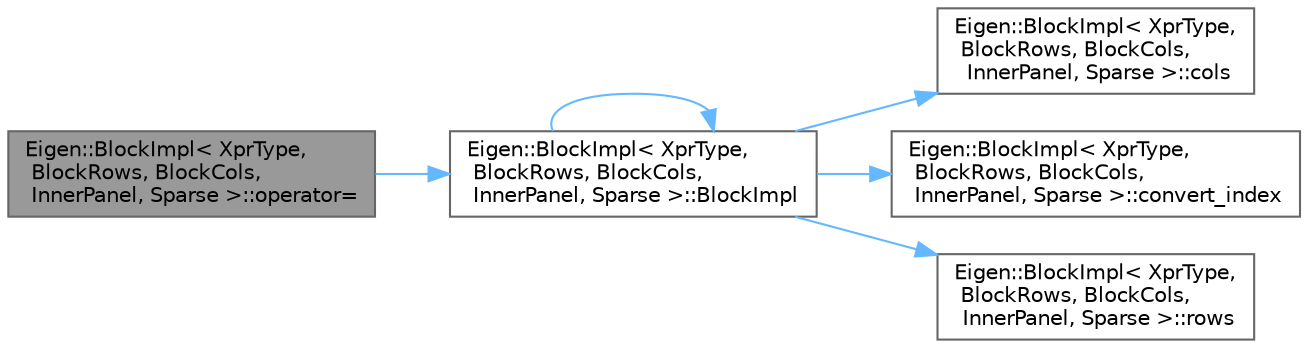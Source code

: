 digraph "Eigen::BlockImpl&lt; XprType, BlockRows, BlockCols, InnerPanel, Sparse &gt;::operator="
{
 // LATEX_PDF_SIZE
  bgcolor="transparent";
  edge [fontname=Helvetica,fontsize=10,labelfontname=Helvetica,labelfontsize=10];
  node [fontname=Helvetica,fontsize=10,shape=box,height=0.2,width=0.4];
  rankdir="LR";
  Node1 [id="Node000001",label="Eigen::BlockImpl\< XprType,\l BlockRows, BlockCols,\l InnerPanel, Sparse \>::operator=",height=0.2,width=0.4,color="gray40", fillcolor="grey60", style="filled", fontcolor="black",tooltip=" "];
  Node1 -> Node2 [id="edge6_Node000001_Node000002",color="steelblue1",style="solid",tooltip=" "];
  Node2 [id="Node000002",label="Eigen::BlockImpl\< XprType,\l BlockRows, BlockCols,\l InnerPanel, Sparse \>::BlockImpl",height=0.2,width=0.4,color="grey40", fillcolor="white", style="filled",URL="$class_eigen_1_1_block_impl_3_01_xpr_type_00_01_block_rows_00_01_block_cols_00_01_inner_panel_00_01_sparse_01_4.html#aa724feeda73e4d5d2330c6dced2d18f9",tooltip=" "];
  Node2 -> Node2 [id="edge7_Node000002_Node000002",color="steelblue1",style="solid",tooltip=" "];
  Node2 -> Node3 [id="edge8_Node000002_Node000003",color="steelblue1",style="solid",tooltip=" "];
  Node3 [id="Node000003",label="Eigen::BlockImpl\< XprType,\l BlockRows, BlockCols,\l InnerPanel, Sparse \>::cols",height=0.2,width=0.4,color="grey40", fillcolor="white", style="filled",URL="$class_eigen_1_1_block_impl_3_01_xpr_type_00_01_block_rows_00_01_block_cols_00_01_inner_panel_00_01_sparse_01_4.html#a41c66766b88e5a799dc43e632893d19e",tooltip=" "];
  Node2 -> Node4 [id="edge9_Node000002_Node000004",color="steelblue1",style="solid",tooltip=" "];
  Node4 [id="Node000004",label="Eigen::BlockImpl\< XprType,\l BlockRows, BlockCols,\l InnerPanel, Sparse \>::convert_index",height=0.2,width=0.4,color="grey40", fillcolor="white", style="filled",URL="$class_eigen_1_1_block_impl_3_01_xpr_type_00_01_block_rows_00_01_block_cols_00_01_inner_panel_00_01_sparse_01_4.html#ac94a0559670e5f5de67532f937346fbe",tooltip=" "];
  Node2 -> Node5 [id="edge10_Node000002_Node000005",color="steelblue1",style="solid",tooltip=" "];
  Node5 [id="Node000005",label="Eigen::BlockImpl\< XprType,\l BlockRows, BlockCols,\l InnerPanel, Sparse \>::rows",height=0.2,width=0.4,color="grey40", fillcolor="white", style="filled",URL="$class_eigen_1_1_block_impl_3_01_xpr_type_00_01_block_rows_00_01_block_cols_00_01_inner_panel_00_01_sparse_01_4.html#af82dc473bacd9c54dbded4352b5cb267",tooltip=" "];
}
